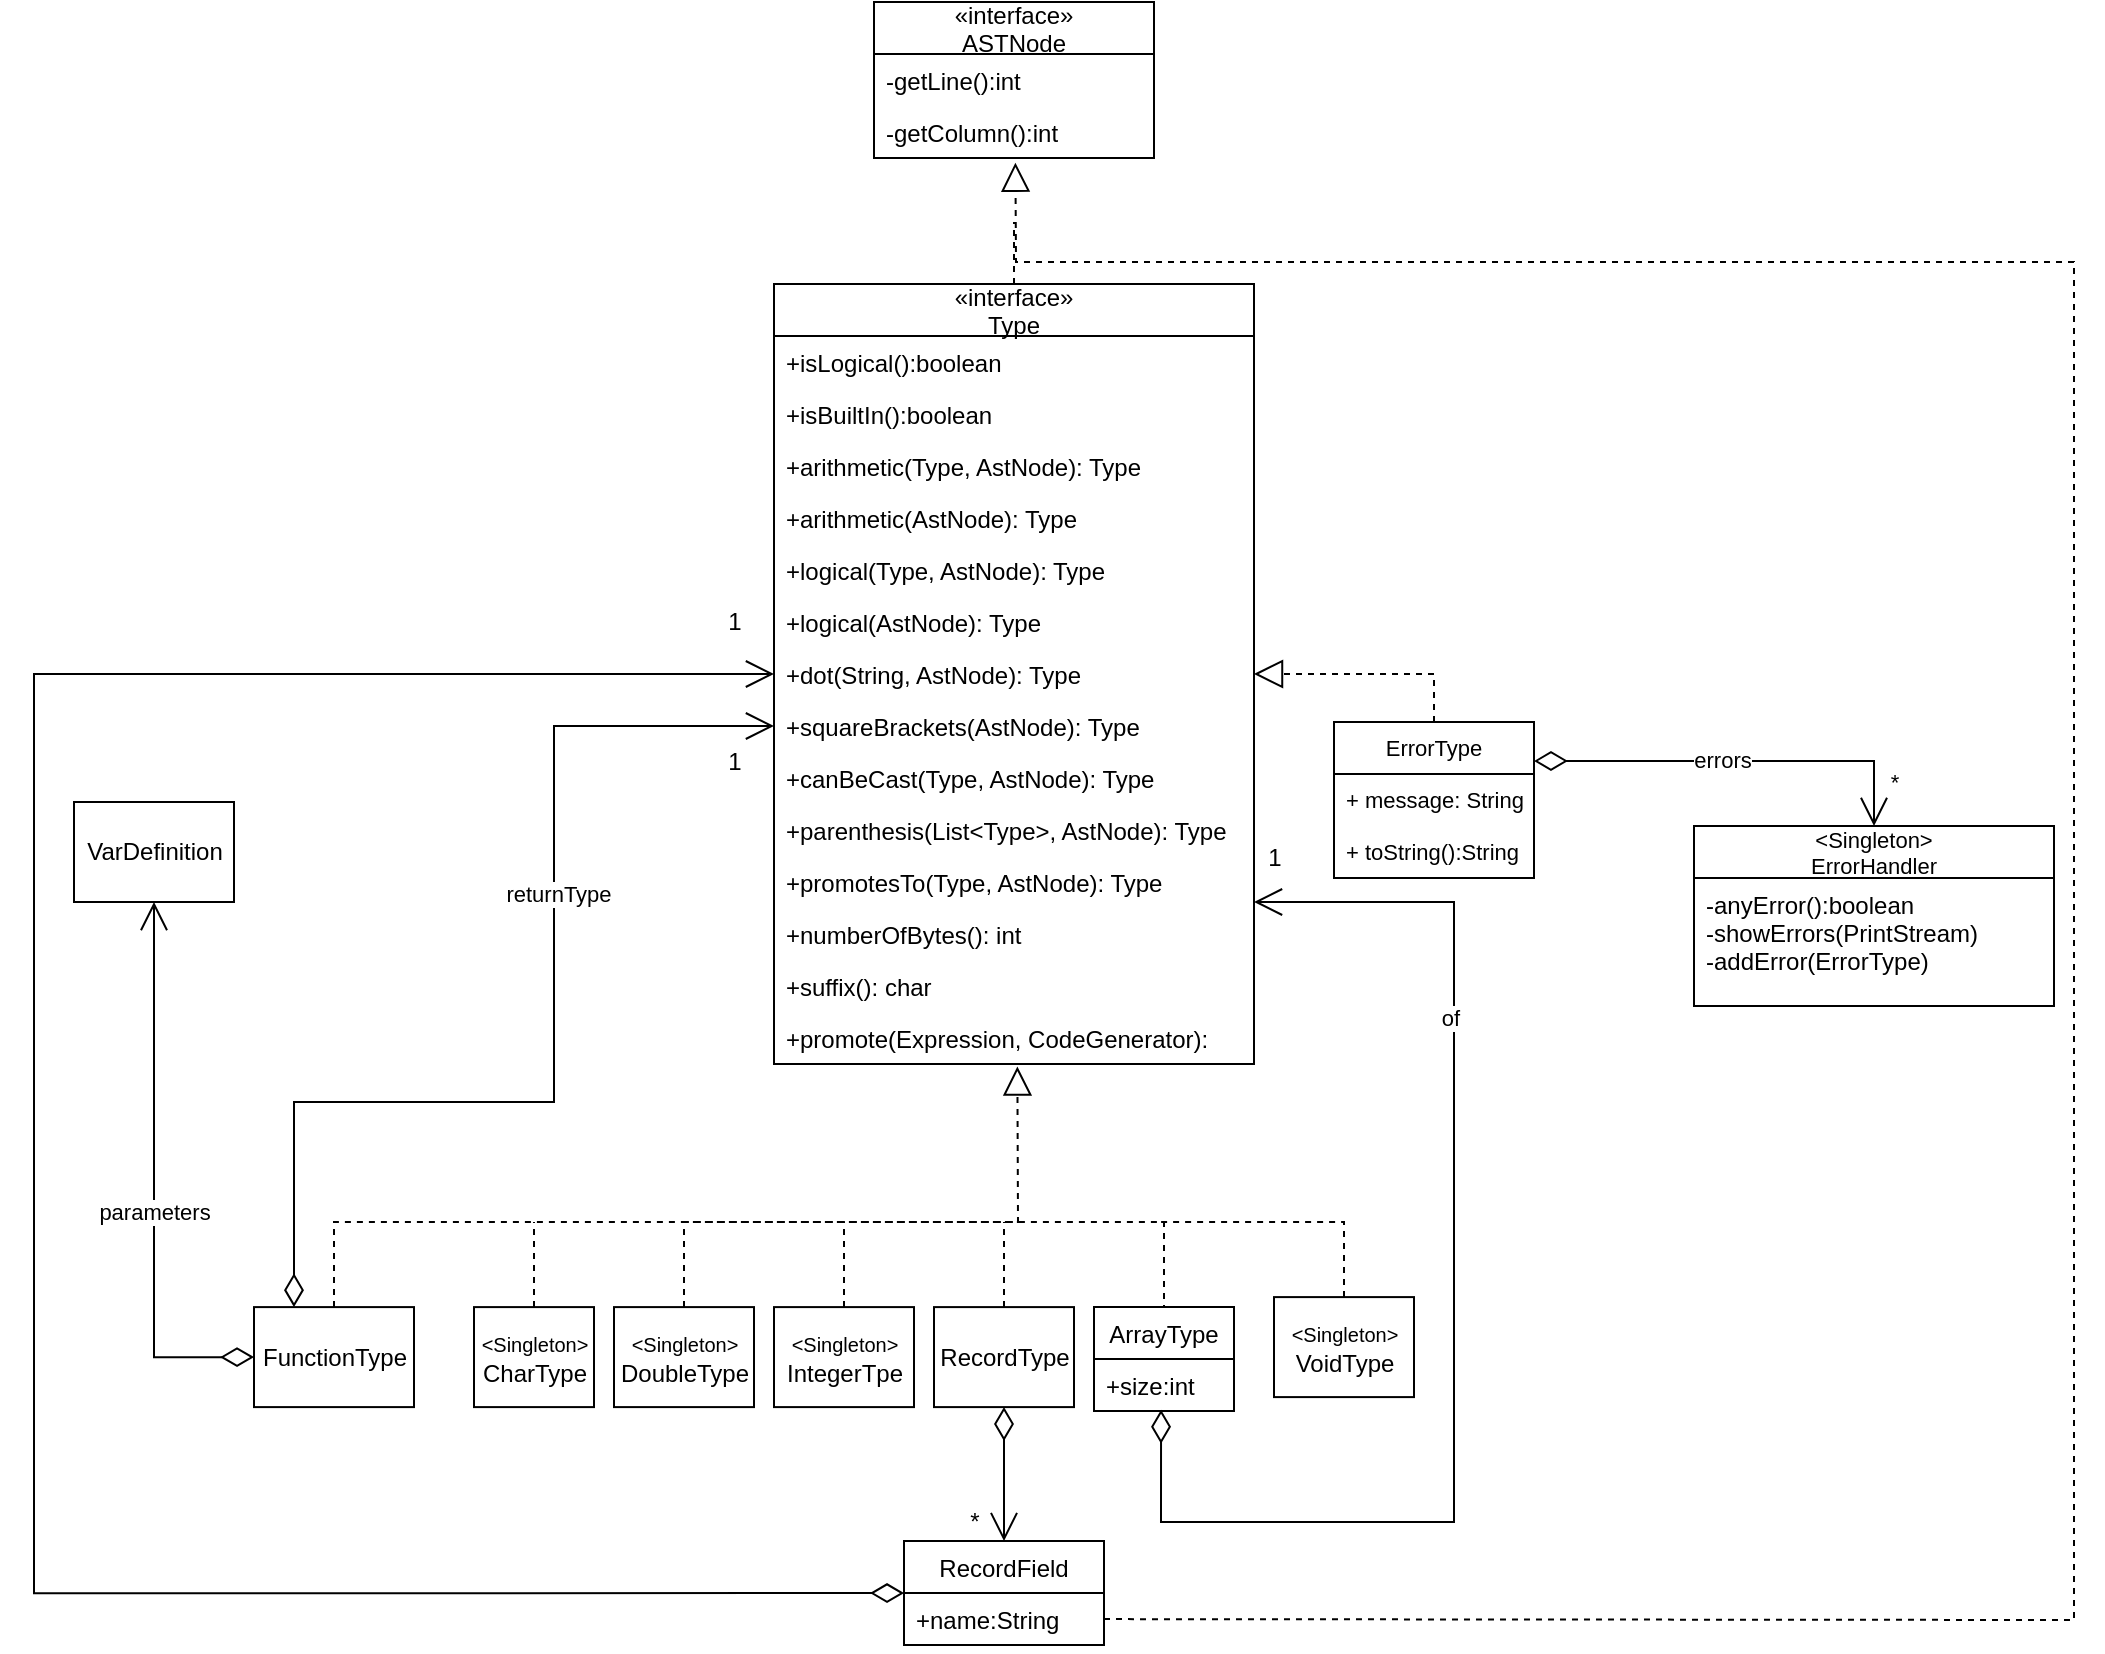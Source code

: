 <mxfile version="17.4.2" type="device"><diagram id="UjdHjQ0Dj4BzjJ9IAJwv" name="Page-1"><mxGraphModel dx="1618" dy="2203" grid="1" gridSize="10" guides="1" tooltips="1" connect="1" arrows="1" fold="1" page="1" pageScale="1" pageWidth="827" pageHeight="1169" math="0" shadow="0"><root><mxCell id="0"/><mxCell id="1" parent="0"/><mxCell id="hM1kthrZmiQ9Rw_LlBaC-11" value="«interface»&#10;ASTNode" style="swimlane;fontStyle=0;childLayout=stackLayout;horizontal=1;startSize=26;fillColor=none;horizontalStack=0;resizeParent=1;resizeParentMax=0;resizeLast=0;collapsible=1;marginBottom=0;" vertex="1" parent="1"><mxGeometry x="100" y="-10" width="140" height="78" as="geometry"/></mxCell><mxCell id="hM1kthrZmiQ9Rw_LlBaC-12" value="-getLine():int" style="text;strokeColor=none;fillColor=none;align=left;verticalAlign=top;spacingLeft=4;spacingRight=4;overflow=hidden;rotatable=0;points=[[0,0.5],[1,0.5]];portConstraint=eastwest;" vertex="1" parent="hM1kthrZmiQ9Rw_LlBaC-11"><mxGeometry y="26" width="140" height="26" as="geometry"/></mxCell><mxCell id="hM1kthrZmiQ9Rw_LlBaC-13" value="-getColumn():int" style="text;strokeColor=none;fillColor=none;align=left;verticalAlign=top;spacingLeft=4;spacingRight=4;overflow=hidden;rotatable=0;points=[[0,0.5],[1,0.5]];portConstraint=eastwest;" vertex="1" parent="hM1kthrZmiQ9Rw_LlBaC-11"><mxGeometry y="52" width="140" height="26" as="geometry"/></mxCell><mxCell id="hM1kthrZmiQ9Rw_LlBaC-14" value="&lt;Singleton&gt;&#10;ErrorHandler" style="swimlane;fontStyle=0;childLayout=stackLayout;horizontal=1;startSize=26;fillColor=none;horizontalStack=0;resizeParent=1;resizeParentMax=0;resizeLast=0;collapsible=1;marginBottom=0;fontSize=11;" vertex="1" parent="1"><mxGeometry x="510" y="402" width="180" height="90" as="geometry"/></mxCell><mxCell id="hM1kthrZmiQ9Rw_LlBaC-15" value="-anyError():boolean&#10;-showErrors(PrintStream)&#10;-addError(ErrorType)" style="text;strokeColor=none;fillColor=none;align=left;verticalAlign=top;spacingLeft=4;spacingRight=4;overflow=hidden;rotatable=0;points=[[0,0.5],[1,0.5]];portConstraint=eastwest;" vertex="1" parent="hM1kthrZmiQ9Rw_LlBaC-14"><mxGeometry y="26" width="180" height="64" as="geometry"/></mxCell><mxCell id="hM1kthrZmiQ9Rw_LlBaC-16" value="ErrorType" style="swimlane;fontStyle=0;align=center;verticalAlign=top;childLayout=stackLayout;horizontal=1;startSize=26;horizontalStack=0;resizeParent=1;resizeParentMax=0;resizeLast=0;collapsible=1;marginBottom=0;fontSize=11;" vertex="1" parent="1"><mxGeometry x="330" y="350" width="100" height="78" as="geometry"/></mxCell><mxCell id="hM1kthrZmiQ9Rw_LlBaC-17" value="+ message: String" style="text;strokeColor=none;fillColor=none;align=left;verticalAlign=top;spacingLeft=4;spacingRight=4;overflow=hidden;rotatable=0;points=[[0,0.5],[1,0.5]];portConstraint=eastwest;fontSize=11;" vertex="1" parent="hM1kthrZmiQ9Rw_LlBaC-16"><mxGeometry y="26" width="100" height="26" as="geometry"/></mxCell><mxCell id="hM1kthrZmiQ9Rw_LlBaC-18" value="+ toString():String" style="text;strokeColor=none;fillColor=none;align=left;verticalAlign=top;spacingLeft=4;spacingRight=4;overflow=hidden;rotatable=0;points=[[0,0.5],[1,0.5]];portConstraint=eastwest;fontSize=11;" vertex="1" parent="hM1kthrZmiQ9Rw_LlBaC-16"><mxGeometry y="52" width="100" height="26" as="geometry"/></mxCell><mxCell id="hM1kthrZmiQ9Rw_LlBaC-19" value="" style="endArrow=open;html=1;endSize=12;startArrow=diamondThin;startSize=14;startFill=0;edgeStyle=orthogonalEdgeStyle;align=left;verticalAlign=bottom;rounded=0;entryX=0.5;entryY=0;entryDx=0;entryDy=0;exitX=1;exitY=0.25;exitDx=0;exitDy=0;" edge="1" parent="1" source="hM1kthrZmiQ9Rw_LlBaC-16" target="hM1kthrZmiQ9Rw_LlBaC-14"><mxGeometry x="-1" y="3" relative="1" as="geometry"><mxPoint x="510" y="380" as="sourcePoint"/><mxPoint x="550" y="73.5" as="targetPoint"/><Array as="points"><mxPoint x="600" y="370"/></Array></mxGeometry></mxCell><mxCell id="hM1kthrZmiQ9Rw_LlBaC-20" value="errors" style="edgeLabel;html=1;align=center;verticalAlign=middle;resizable=0;points=[];" vertex="1" connectable="0" parent="hM1kthrZmiQ9Rw_LlBaC-19"><mxGeometry x="0.27" y="-2" relative="1" as="geometry"><mxPoint x="-35" y="-3" as="offset"/></mxGeometry></mxCell><mxCell id="hM1kthrZmiQ9Rw_LlBaC-22" value="*" style="text;html=1;align=center;verticalAlign=middle;resizable=0;points=[];autosize=1;strokeColor=none;fillColor=none;fontSize=11;" vertex="1" parent="1"><mxGeometry x="600" y="370" width="20" height="20" as="geometry"/></mxCell><mxCell id="hM1kthrZmiQ9Rw_LlBaC-29" value="«interface»&#10;Type" style="swimlane;fontStyle=0;childLayout=stackLayout;horizontal=1;startSize=26;fillColor=none;horizontalStack=0;resizeParent=1;resizeParentMax=0;resizeLast=0;collapsible=1;marginBottom=0;" vertex="1" parent="1"><mxGeometry x="50" y="131" width="240" height="390" as="geometry"/></mxCell><mxCell id="hM1kthrZmiQ9Rw_LlBaC-30" value="+isLogical():boolean" style="text;strokeColor=none;fillColor=none;align=left;verticalAlign=top;spacingLeft=4;spacingRight=4;overflow=hidden;rotatable=0;points=[[0,0.5],[1,0.5]];portConstraint=eastwest;" vertex="1" parent="hM1kthrZmiQ9Rw_LlBaC-29"><mxGeometry y="26" width="240" height="26" as="geometry"/></mxCell><mxCell id="hM1kthrZmiQ9Rw_LlBaC-31" value="+isBuiltIn():boolean" style="text;strokeColor=none;fillColor=none;align=left;verticalAlign=top;spacingLeft=4;spacingRight=4;overflow=hidden;rotatable=0;points=[[0,0.5],[1,0.5]];portConstraint=eastwest;" vertex="1" parent="hM1kthrZmiQ9Rw_LlBaC-29"><mxGeometry y="52" width="240" height="26" as="geometry"/></mxCell><mxCell id="hM1kthrZmiQ9Rw_LlBaC-32" value="+arithmetic(Type, AstNode): Type" style="text;strokeColor=none;fillColor=none;align=left;verticalAlign=top;spacingLeft=4;spacingRight=4;overflow=hidden;rotatable=0;points=[[0,0.5],[1,0.5]];portConstraint=eastwest;" vertex="1" parent="hM1kthrZmiQ9Rw_LlBaC-29"><mxGeometry y="78" width="240" height="26" as="geometry"/></mxCell><mxCell id="hM1kthrZmiQ9Rw_LlBaC-33" value="+arithmetic(AstNode): Type" style="text;strokeColor=none;fillColor=none;align=left;verticalAlign=top;spacingLeft=4;spacingRight=4;overflow=hidden;rotatable=0;points=[[0,0.5],[1,0.5]];portConstraint=eastwest;" vertex="1" parent="hM1kthrZmiQ9Rw_LlBaC-29"><mxGeometry y="104" width="240" height="26" as="geometry"/></mxCell><mxCell id="hM1kthrZmiQ9Rw_LlBaC-34" value="+logical(Type, AstNode): Type" style="text;strokeColor=none;fillColor=none;align=left;verticalAlign=top;spacingLeft=4;spacingRight=4;overflow=hidden;rotatable=0;points=[[0,0.5],[1,0.5]];portConstraint=eastwest;" vertex="1" parent="hM1kthrZmiQ9Rw_LlBaC-29"><mxGeometry y="130" width="240" height="26" as="geometry"/></mxCell><mxCell id="hM1kthrZmiQ9Rw_LlBaC-35" value="+logical(AstNode): Type" style="text;strokeColor=none;fillColor=none;align=left;verticalAlign=top;spacingLeft=4;spacingRight=4;overflow=hidden;rotatable=0;points=[[0,0.5],[1,0.5]];portConstraint=eastwest;" vertex="1" parent="hM1kthrZmiQ9Rw_LlBaC-29"><mxGeometry y="156" width="240" height="26" as="geometry"/></mxCell><mxCell id="hM1kthrZmiQ9Rw_LlBaC-36" value="+dot(String, AstNode): Type" style="text;strokeColor=none;fillColor=none;align=left;verticalAlign=top;spacingLeft=4;spacingRight=4;overflow=hidden;rotatable=0;points=[[0,0.5],[1,0.5]];portConstraint=eastwest;" vertex="1" parent="hM1kthrZmiQ9Rw_LlBaC-29"><mxGeometry y="182" width="240" height="26" as="geometry"/></mxCell><mxCell id="hM1kthrZmiQ9Rw_LlBaC-37" value="+squareBrackets(AstNode): Type" style="text;strokeColor=none;fillColor=none;align=left;verticalAlign=top;spacingLeft=4;spacingRight=4;overflow=hidden;rotatable=0;points=[[0,0.5],[1,0.5]];portConstraint=eastwest;" vertex="1" parent="hM1kthrZmiQ9Rw_LlBaC-29"><mxGeometry y="208" width="240" height="26" as="geometry"/></mxCell><mxCell id="hM1kthrZmiQ9Rw_LlBaC-38" value="+canBeCast(Type, AstNode): Type" style="text;strokeColor=none;fillColor=none;align=left;verticalAlign=top;spacingLeft=4;spacingRight=4;overflow=hidden;rotatable=0;points=[[0,0.5],[1,0.5]];portConstraint=eastwest;" vertex="1" parent="hM1kthrZmiQ9Rw_LlBaC-29"><mxGeometry y="234" width="240" height="26" as="geometry"/></mxCell><mxCell id="hM1kthrZmiQ9Rw_LlBaC-39" value="+parenthesis(List&lt;Type&gt;, AstNode): Type" style="text;strokeColor=none;fillColor=none;align=left;verticalAlign=top;spacingLeft=4;spacingRight=4;overflow=hidden;rotatable=0;points=[[0,0.5],[1,0.5]];portConstraint=eastwest;" vertex="1" parent="hM1kthrZmiQ9Rw_LlBaC-29"><mxGeometry y="260" width="240" height="26" as="geometry"/></mxCell><mxCell id="hM1kthrZmiQ9Rw_LlBaC-40" value="+promotesTo(Type, AstNode): Type" style="text;strokeColor=none;fillColor=none;align=left;verticalAlign=top;spacingLeft=4;spacingRight=4;overflow=hidden;rotatable=0;points=[[0,0.5],[1,0.5]];portConstraint=eastwest;" vertex="1" parent="hM1kthrZmiQ9Rw_LlBaC-29"><mxGeometry y="286" width="240" height="26" as="geometry"/></mxCell><mxCell id="hM1kthrZmiQ9Rw_LlBaC-41" value="+numberOfBytes(): int" style="text;strokeColor=none;fillColor=none;align=left;verticalAlign=top;spacingLeft=4;spacingRight=4;overflow=hidden;rotatable=0;points=[[0,0.5],[1,0.5]];portConstraint=eastwest;" vertex="1" parent="hM1kthrZmiQ9Rw_LlBaC-29"><mxGeometry y="312" width="240" height="26" as="geometry"/></mxCell><mxCell id="hM1kthrZmiQ9Rw_LlBaC-42" value="+suffix(): char" style="text;strokeColor=none;fillColor=none;align=left;verticalAlign=top;spacingLeft=4;spacingRight=4;overflow=hidden;rotatable=0;points=[[0,0.5],[1,0.5]];portConstraint=eastwest;" vertex="1" parent="hM1kthrZmiQ9Rw_LlBaC-29"><mxGeometry y="338" width="240" height="26" as="geometry"/></mxCell><mxCell id="hM1kthrZmiQ9Rw_LlBaC-43" value="+promote(Expression, CodeGenerator):" style="text;strokeColor=none;fillColor=none;align=left;verticalAlign=top;spacingLeft=4;spacingRight=4;overflow=hidden;rotatable=0;points=[[0,0.5],[1,0.5]];portConstraint=eastwest;" vertex="1" parent="hM1kthrZmiQ9Rw_LlBaC-29"><mxGeometry y="364" width="240" height="26" as="geometry"/></mxCell><mxCell id="hM1kthrZmiQ9Rw_LlBaC-44" value="" style="endArrow=none;dashed=1;html=1;rounded=0;exitX=0.5;exitY=0;exitDx=0;exitDy=0;" edge="1" parent="1" source="hM1kthrZmiQ9Rw_LlBaC-29"><mxGeometry width="50" height="50" relative="1" as="geometry"><mxPoint x="740" y="130" as="sourcePoint"/><mxPoint x="170" y="100" as="targetPoint"/><Array as="points"/></mxGeometry></mxCell><mxCell id="hM1kthrZmiQ9Rw_LlBaC-90" value="FunctionType" style="html=1;" vertex="1" parent="1"><mxGeometry x="-210" y="642.55" width="80" height="50" as="geometry"/></mxCell><mxCell id="hM1kthrZmiQ9Rw_LlBaC-91" value="&lt;span style=&quot;font-size: 10px&quot;&gt;&amp;lt;Singleton&amp;gt;&lt;/span&gt;&lt;br&gt;DoubleType" style="html=1;" vertex="1" parent="1"><mxGeometry x="-30" y="642.55" width="70" height="50" as="geometry"/></mxCell><mxCell id="hM1kthrZmiQ9Rw_LlBaC-92" value="&lt;span style=&quot;font-size: 10px&quot;&gt;&amp;lt;Singleton&amp;gt;&lt;/span&gt;&lt;br&gt;CharType" style="html=1;" vertex="1" parent="1"><mxGeometry x="-100" y="642.55" width="60" height="50" as="geometry"/></mxCell><mxCell id="hM1kthrZmiQ9Rw_LlBaC-93" value="&lt;font style=&quot;font-size: 10px&quot;&gt;&amp;lt;Singleton&amp;gt;&lt;/font&gt;&lt;br&gt;IntegerTpe" style="html=1;" vertex="1" parent="1"><mxGeometry x="50" y="642.55" width="70" height="50" as="geometry"/></mxCell><mxCell id="hM1kthrZmiQ9Rw_LlBaC-94" value="RecordType" style="html=1;" vertex="1" parent="1"><mxGeometry x="130" y="642.55" width="70" height="50" as="geometry"/></mxCell><mxCell id="hM1kthrZmiQ9Rw_LlBaC-95" value="" style="endArrow=block;dashed=1;endFill=0;endSize=12;html=1;rounded=0;entryX=0.507;entryY=1.048;entryDx=0;entryDy=0;exitX=0.5;exitY=0;exitDx=0;exitDy=0;entryPerimeter=0;" edge="1" parent="1" source="hM1kthrZmiQ9Rw_LlBaC-90" target="hM1kthrZmiQ9Rw_LlBaC-43"><mxGeometry width="160" relative="1" as="geometry"><mxPoint x="-185" y="847.55" as="sourcePoint"/><mxPoint x="35" y="737.55" as="targetPoint"/><Array as="points"><mxPoint x="-170" y="600"/><mxPoint y="600"/><mxPoint x="172" y="600"/></Array></mxGeometry></mxCell><mxCell id="hM1kthrZmiQ9Rw_LlBaC-96" value="" style="endArrow=none;dashed=1;html=1;rounded=0;exitX=0.5;exitY=0;exitDx=0;exitDy=0;entryX=0.5;entryY=0;entryDx=0;entryDy=0;" edge="1" parent="1" source="hM1kthrZmiQ9Rw_LlBaC-91" target="hM1kthrZmiQ9Rw_LlBaC-121"><mxGeometry width="50" height="50" relative="1" as="geometry"><mxPoint x="410" y="587.55" as="sourcePoint"/><mxPoint x="245" y="642.55" as="targetPoint"/><Array as="points"><mxPoint x="5" y="600"/><mxPoint x="245" y="600"/></Array></mxGeometry></mxCell><mxCell id="hM1kthrZmiQ9Rw_LlBaC-97" value="" style="endArrow=none;dashed=1;html=1;rounded=0;exitX=0.5;exitY=0;exitDx=0;exitDy=0;" edge="1" parent="1" source="hM1kthrZmiQ9Rw_LlBaC-92"><mxGeometry width="50" height="50" relative="1" as="geometry"><mxPoint x="410" y="587.55" as="sourcePoint"/><mxPoint x="-70" y="600" as="targetPoint"/></mxGeometry></mxCell><mxCell id="hM1kthrZmiQ9Rw_LlBaC-98" value="" style="endArrow=none;dashed=1;html=1;rounded=0;exitX=0.5;exitY=0;exitDx=0;exitDy=0;" edge="1" parent="1" source="hM1kthrZmiQ9Rw_LlBaC-93"><mxGeometry width="50" height="50" relative="1" as="geometry"><mxPoint x="-60" y="652.55" as="sourcePoint"/><mxPoint x="85" y="600" as="targetPoint"/></mxGeometry></mxCell><mxCell id="hM1kthrZmiQ9Rw_LlBaC-99" value="" style="endArrow=none;dashed=1;html=1;rounded=0;exitX=0.5;exitY=0;exitDx=0;exitDy=0;" edge="1" parent="1" source="hM1kthrZmiQ9Rw_LlBaC-94"><mxGeometry width="50" height="50" relative="1" as="geometry"><mxPoint x="95" y="652.55" as="sourcePoint"/><mxPoint x="165" y="600" as="targetPoint"/></mxGeometry></mxCell><mxCell id="hM1kthrZmiQ9Rw_LlBaC-100" value="&lt;span style=&quot;font-size: 10px&quot;&gt;&amp;lt;Singleton&amp;gt;&lt;/span&gt;&lt;br&gt;VoidType" style="html=1;" vertex="1" parent="1"><mxGeometry x="300" y="637.55" width="70" height="50" as="geometry"/></mxCell><mxCell id="hM1kthrZmiQ9Rw_LlBaC-101" value="" style="endArrow=none;dashed=1;html=1;rounded=0;exitX=0.5;exitY=0;exitDx=0;exitDy=0;" edge="1" parent="1" source="hM1kthrZmiQ9Rw_LlBaC-100"><mxGeometry width="50" height="50" relative="1" as="geometry"><mxPoint x="410" y="587.55" as="sourcePoint"/><mxPoint x="240" y="600" as="targetPoint"/><Array as="points"><mxPoint x="335" y="600"/></Array></mxGeometry></mxCell><mxCell id="hM1kthrZmiQ9Rw_LlBaC-102" value="" style="endArrow=open;html=1;endSize=12;startArrow=diamondThin;startSize=14;startFill=0;edgeStyle=orthogonalEdgeStyle;align=left;verticalAlign=bottom;rounded=0;exitX=0.5;exitY=1;exitDx=0;exitDy=0;entryX=0.5;entryY=0;entryDx=0;entryDy=0;" edge="1" parent="1" source="hM1kthrZmiQ9Rw_LlBaC-94" target="hM1kthrZmiQ9Rw_LlBaC-119"><mxGeometry x="-1" y="3" relative="1" as="geometry"><mxPoint x="350" y="557.55" as="sourcePoint"/><mxPoint x="165" y="772.55" as="targetPoint"/></mxGeometry></mxCell><mxCell id="hM1kthrZmiQ9Rw_LlBaC-105" value="" style="endArrow=open;html=1;endSize=12;startArrow=diamondThin;startSize=14;startFill=0;edgeStyle=orthogonalEdgeStyle;align=left;verticalAlign=bottom;rounded=0;exitX=0;exitY=0.5;exitDx=0;exitDy=0;entryX=0.5;entryY=1;entryDx=0;entryDy=0;" edge="1" parent="1" source="hM1kthrZmiQ9Rw_LlBaC-90" target="hM1kthrZmiQ9Rw_LlBaC-134"><mxGeometry x="-1" y="3" relative="1" as="geometry"><mxPoint x="200" y="577.55" as="sourcePoint"/><mxPoint x="-260" y="450" as="targetPoint"/><Array as="points"><mxPoint x="-260" y="668"/></Array></mxGeometry></mxCell><mxCell id="hM1kthrZmiQ9Rw_LlBaC-106" value="parameters" style="edgeLabel;html=1;align=center;verticalAlign=middle;resizable=0;points=[];" vertex="1" connectable="0" parent="hM1kthrZmiQ9Rw_LlBaC-105"><mxGeometry x="-0.118" relative="1" as="geometry"><mxPoint as="offset"/></mxGeometry></mxCell><mxCell id="hM1kthrZmiQ9Rw_LlBaC-108" value="" style="endArrow=open;html=1;endSize=12;startArrow=diamondThin;startSize=14;startFill=0;edgeStyle=orthogonalEdgeStyle;align=left;verticalAlign=bottom;rounded=0;exitX=0.25;exitY=0;exitDx=0;exitDy=0;entryX=0;entryY=0.5;entryDx=0;entryDy=0;" edge="1" parent="1" source="hM1kthrZmiQ9Rw_LlBaC-90" target="hM1kthrZmiQ9Rw_LlBaC-37"><mxGeometry x="-1" y="3" relative="1" as="geometry"><mxPoint x="-200" y="857.55" as="sourcePoint"/><mxPoint x="-20" y="725.05" as="targetPoint"/><Array as="points"><mxPoint x="-190" y="540"/><mxPoint x="-60" y="540"/><mxPoint x="-60" y="352"/></Array></mxGeometry></mxCell><mxCell id="hM1kthrZmiQ9Rw_LlBaC-109" value="returnType" style="edgeLabel;html=1;align=center;verticalAlign=middle;resizable=0;points=[];" vertex="1" connectable="0" parent="hM1kthrZmiQ9Rw_LlBaC-108"><mxGeometry x="0.27" y="-2" relative="1" as="geometry"><mxPoint as="offset"/></mxGeometry></mxCell><mxCell id="hM1kthrZmiQ9Rw_LlBaC-110" value="1" style="text;html=1;align=center;verticalAlign=middle;resizable=0;points=[];autosize=1;strokeColor=none;fillColor=none;" vertex="1" parent="1"><mxGeometry x="20" y="360.0" width="20" height="20" as="geometry"/></mxCell><mxCell id="hM1kthrZmiQ9Rw_LlBaC-111" value="" style="endArrow=open;html=1;endSize=12;startArrow=diamondThin;startSize=14;startFill=0;edgeStyle=orthogonalEdgeStyle;align=left;verticalAlign=bottom;rounded=0;exitX=0;exitY=0.5;exitDx=0;exitDy=0;entryX=0;entryY=0.5;entryDx=0;entryDy=0;" edge="1" parent="1" source="hM1kthrZmiQ9Rw_LlBaC-119" target="hM1kthrZmiQ9Rw_LlBaC-36"><mxGeometry x="-1" y="3" relative="1" as="geometry"><mxPoint x="110" y="977.55" as="sourcePoint"/><mxPoint x="-20" y="700.05" as="targetPoint"/><Array as="points"><mxPoint x="-320" y="786"/><mxPoint x="-320" y="326"/></Array></mxGeometry></mxCell><mxCell id="hM1kthrZmiQ9Rw_LlBaC-112" value="1" style="text;html=1;align=center;verticalAlign=middle;resizable=0;points=[];autosize=1;strokeColor=none;fillColor=none;" vertex="1" parent="1"><mxGeometry x="20" y="290.0" width="20" height="20" as="geometry"/></mxCell><mxCell id="hM1kthrZmiQ9Rw_LlBaC-113" value="*" style="text;html=1;align=center;verticalAlign=middle;resizable=0;points=[];autosize=1;strokeColor=none;fillColor=none;" vertex="1" parent="1"><mxGeometry x="140" y="739.55" width="20" height="20" as="geometry"/></mxCell><mxCell id="hM1kthrZmiQ9Rw_LlBaC-114" value="" style="endArrow=open;html=1;endSize=12;startArrow=diamondThin;startSize=14;startFill=0;edgeStyle=orthogonalEdgeStyle;align=left;verticalAlign=bottom;rounded=0;exitX=0.479;exitY=0.976;exitDx=0;exitDy=0;exitPerimeter=0;" edge="1" parent="1" source="hM1kthrZmiQ9Rw_LlBaC-122"><mxGeometry x="-1" y="3" relative="1" as="geometry"><mxPoint x="242.5" y="822.55" as="sourcePoint"/><mxPoint x="290" y="440" as="targetPoint"/><Array as="points"><mxPoint x="244" y="750"/><mxPoint x="390" y="750"/><mxPoint x="390" y="440"/></Array></mxGeometry></mxCell><mxCell id="hM1kthrZmiQ9Rw_LlBaC-115" value="of" style="edgeLabel;html=1;align=center;verticalAlign=middle;resizable=0;points=[];" vertex="1" connectable="0" parent="hM1kthrZmiQ9Rw_LlBaC-114"><mxGeometry x="0.486" y="2" relative="1" as="geometry"><mxPoint as="offset"/></mxGeometry></mxCell><mxCell id="hM1kthrZmiQ9Rw_LlBaC-116" value="1" style="text;html=1;align=center;verticalAlign=middle;resizable=0;points=[];autosize=1;strokeColor=none;fillColor=none;" vertex="1" parent="1"><mxGeometry x="290" y="408" width="20" height="20" as="geometry"/></mxCell><mxCell id="hM1kthrZmiQ9Rw_LlBaC-119" value="RecordField" style="swimlane;fontStyle=0;childLayout=stackLayout;horizontal=1;startSize=26;fillColor=none;horizontalStack=0;resizeParent=1;resizeParentMax=0;resizeLast=0;collapsible=1;marginBottom=0;" vertex="1" parent="1"><mxGeometry x="115" y="759.55" width="100" height="52" as="geometry"/></mxCell><mxCell id="hM1kthrZmiQ9Rw_LlBaC-120" value="+name:String" style="text;strokeColor=none;fillColor=none;align=left;verticalAlign=top;spacingLeft=4;spacingRight=4;overflow=hidden;rotatable=0;points=[[0,0.5],[1,0.5]];portConstraint=eastwest;" vertex="1" parent="hM1kthrZmiQ9Rw_LlBaC-119"><mxGeometry y="26" width="100" height="26" as="geometry"/></mxCell><mxCell id="hM1kthrZmiQ9Rw_LlBaC-121" value="ArrayType" style="swimlane;fontStyle=0;childLayout=stackLayout;horizontal=1;startSize=26;fillColor=none;horizontalStack=0;resizeParent=1;resizeParentMax=0;resizeLast=0;collapsible=1;marginBottom=0;" vertex="1" parent="1"><mxGeometry x="210" y="642.55" width="70" height="52" as="geometry"/></mxCell><mxCell id="hM1kthrZmiQ9Rw_LlBaC-122" value="+size:int" style="text;strokeColor=none;fillColor=none;align=left;verticalAlign=top;spacingLeft=4;spacingRight=4;overflow=hidden;rotatable=0;points=[[0,0.5],[1,0.5]];portConstraint=eastwest;" vertex="1" parent="hM1kthrZmiQ9Rw_LlBaC-121"><mxGeometry y="26" width="70" height="26" as="geometry"/></mxCell><mxCell id="hM1kthrZmiQ9Rw_LlBaC-133" value="" style="endArrow=block;dashed=1;endFill=0;endSize=12;html=1;rounded=0;entryX=1;entryY=0.5;entryDx=0;entryDy=0;exitX=0.5;exitY=0;exitDx=0;exitDy=0;" edge="1" parent="1" source="hM1kthrZmiQ9Rw_LlBaC-16" target="hM1kthrZmiQ9Rw_LlBaC-36"><mxGeometry width="160" relative="1" as="geometry"><mxPoint x="-180" y="832.55" as="sourcePoint"/><mxPoint x="181.68" y="532.248" as="targetPoint"/><Array as="points"><mxPoint x="380" y="326"/></Array></mxGeometry></mxCell><mxCell id="hM1kthrZmiQ9Rw_LlBaC-134" value="VarDefinition" style="html=1;" vertex="1" parent="1"><mxGeometry x="-300" y="390" width="80" height="50" as="geometry"/></mxCell><mxCell id="hM1kthrZmiQ9Rw_LlBaC-137" value="" style="endArrow=block;dashed=1;endFill=0;endSize=12;html=1;rounded=0;entryX=0.505;entryY=1.09;entryDx=0;entryDy=0;exitX=1;exitY=0.5;exitDx=0;exitDy=0;entryPerimeter=0;" edge="1" parent="1" source="hM1kthrZmiQ9Rw_LlBaC-120" target="hM1kthrZmiQ9Rw_LlBaC-13"><mxGeometry width="160" relative="1" as="geometry"><mxPoint x="390" y="360" as="sourcePoint"/><mxPoint x="300" y="336" as="targetPoint"/><Array as="points"><mxPoint x="700" y="799"/><mxPoint x="700" y="120"/><mxPoint x="171" y="120"/></Array></mxGeometry></mxCell></root></mxGraphModel></diagram></mxfile>